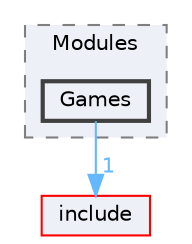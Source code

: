 digraph "src/Modules/Games"
{
 // LATEX_PDF_SIZE
  bgcolor="transparent";
  edge [fontname=Helvetica,fontsize=10,labelfontname=Helvetica,labelfontsize=10];
  node [fontname=Helvetica,fontsize=10,shape=box,height=0.2,width=0.4];
  compound=true
  subgraph clusterdir_eeb7fcc90d516a232deaaf4de23f9c95 {
    graph [ bgcolor="#edf0f7", pencolor="grey50", label="Modules", fontname=Helvetica,fontsize=10 style="filled,dashed", URL="dir_eeb7fcc90d516a232deaaf4de23f9c95.html",tooltip=""]
  dir_4f8c5f6a690e15d3f2affde1277d6d0c [label="Games", fillcolor="#edf0f7", color="grey25", style="filled,bold", URL="dir_4f8c5f6a690e15d3f2affde1277d6d0c.html",tooltip=""];
  }
  dir_d44c64559bbebec7f509842c48db8b23 [label="include", fillcolor="#edf0f7", color="red", style="filled", URL="dir_d44c64559bbebec7f509842c48db8b23.html",tooltip=""];
  dir_4f8c5f6a690e15d3f2affde1277d6d0c->dir_d44c64559bbebec7f509842c48db8b23 [headlabel="1", labeldistance=1.5 headhref="dir_000001_000004.html" color="steelblue1" fontcolor="steelblue1"];
}
